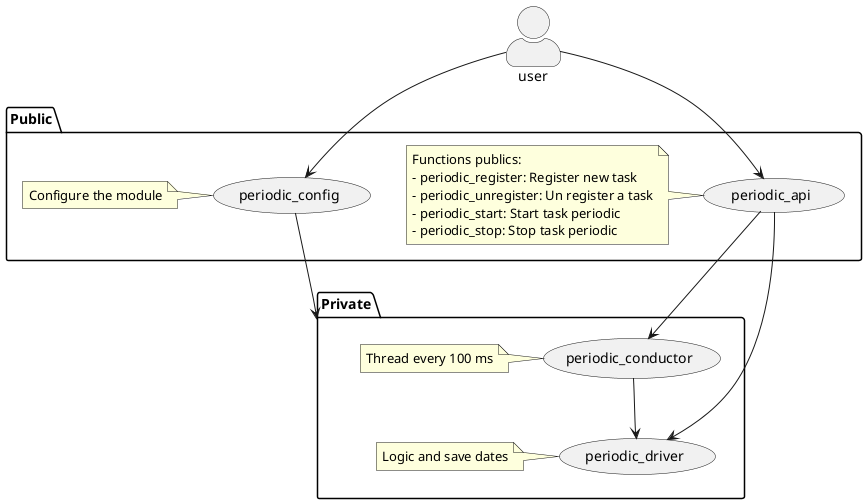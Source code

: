 @startuml periodic


skinparam actorStyle awesome
actor user as programmer

package Public {
    usecase "periodic_api"    as module_public1
    usecase "periodic_config" as module_public2

note left of (module_public1)
    Functions publics:
    - periodic_register: Register new task
    - periodic_unregister: Un register a task
    - periodic_start: Start task periodic
    - periodic_stop: Stop task periodic
end note
note left of (module_public2)
    Configure the module
end note
}

package Private {
    usecase "periodic_conductor" as module_private1
    usecase "periodic_driver"    as module_private2

note left of (module_private1)
    Thread every 100 ms
end note
note left of (module_private2)
    Logic and save dates
end note
}

programmer      --> module_public1
programmer      --> module_public2
module_public2  --> Private
module_public1  --> module_private1
module_public1  --> module_private2
module_private1 --> module_private2

@enduml

